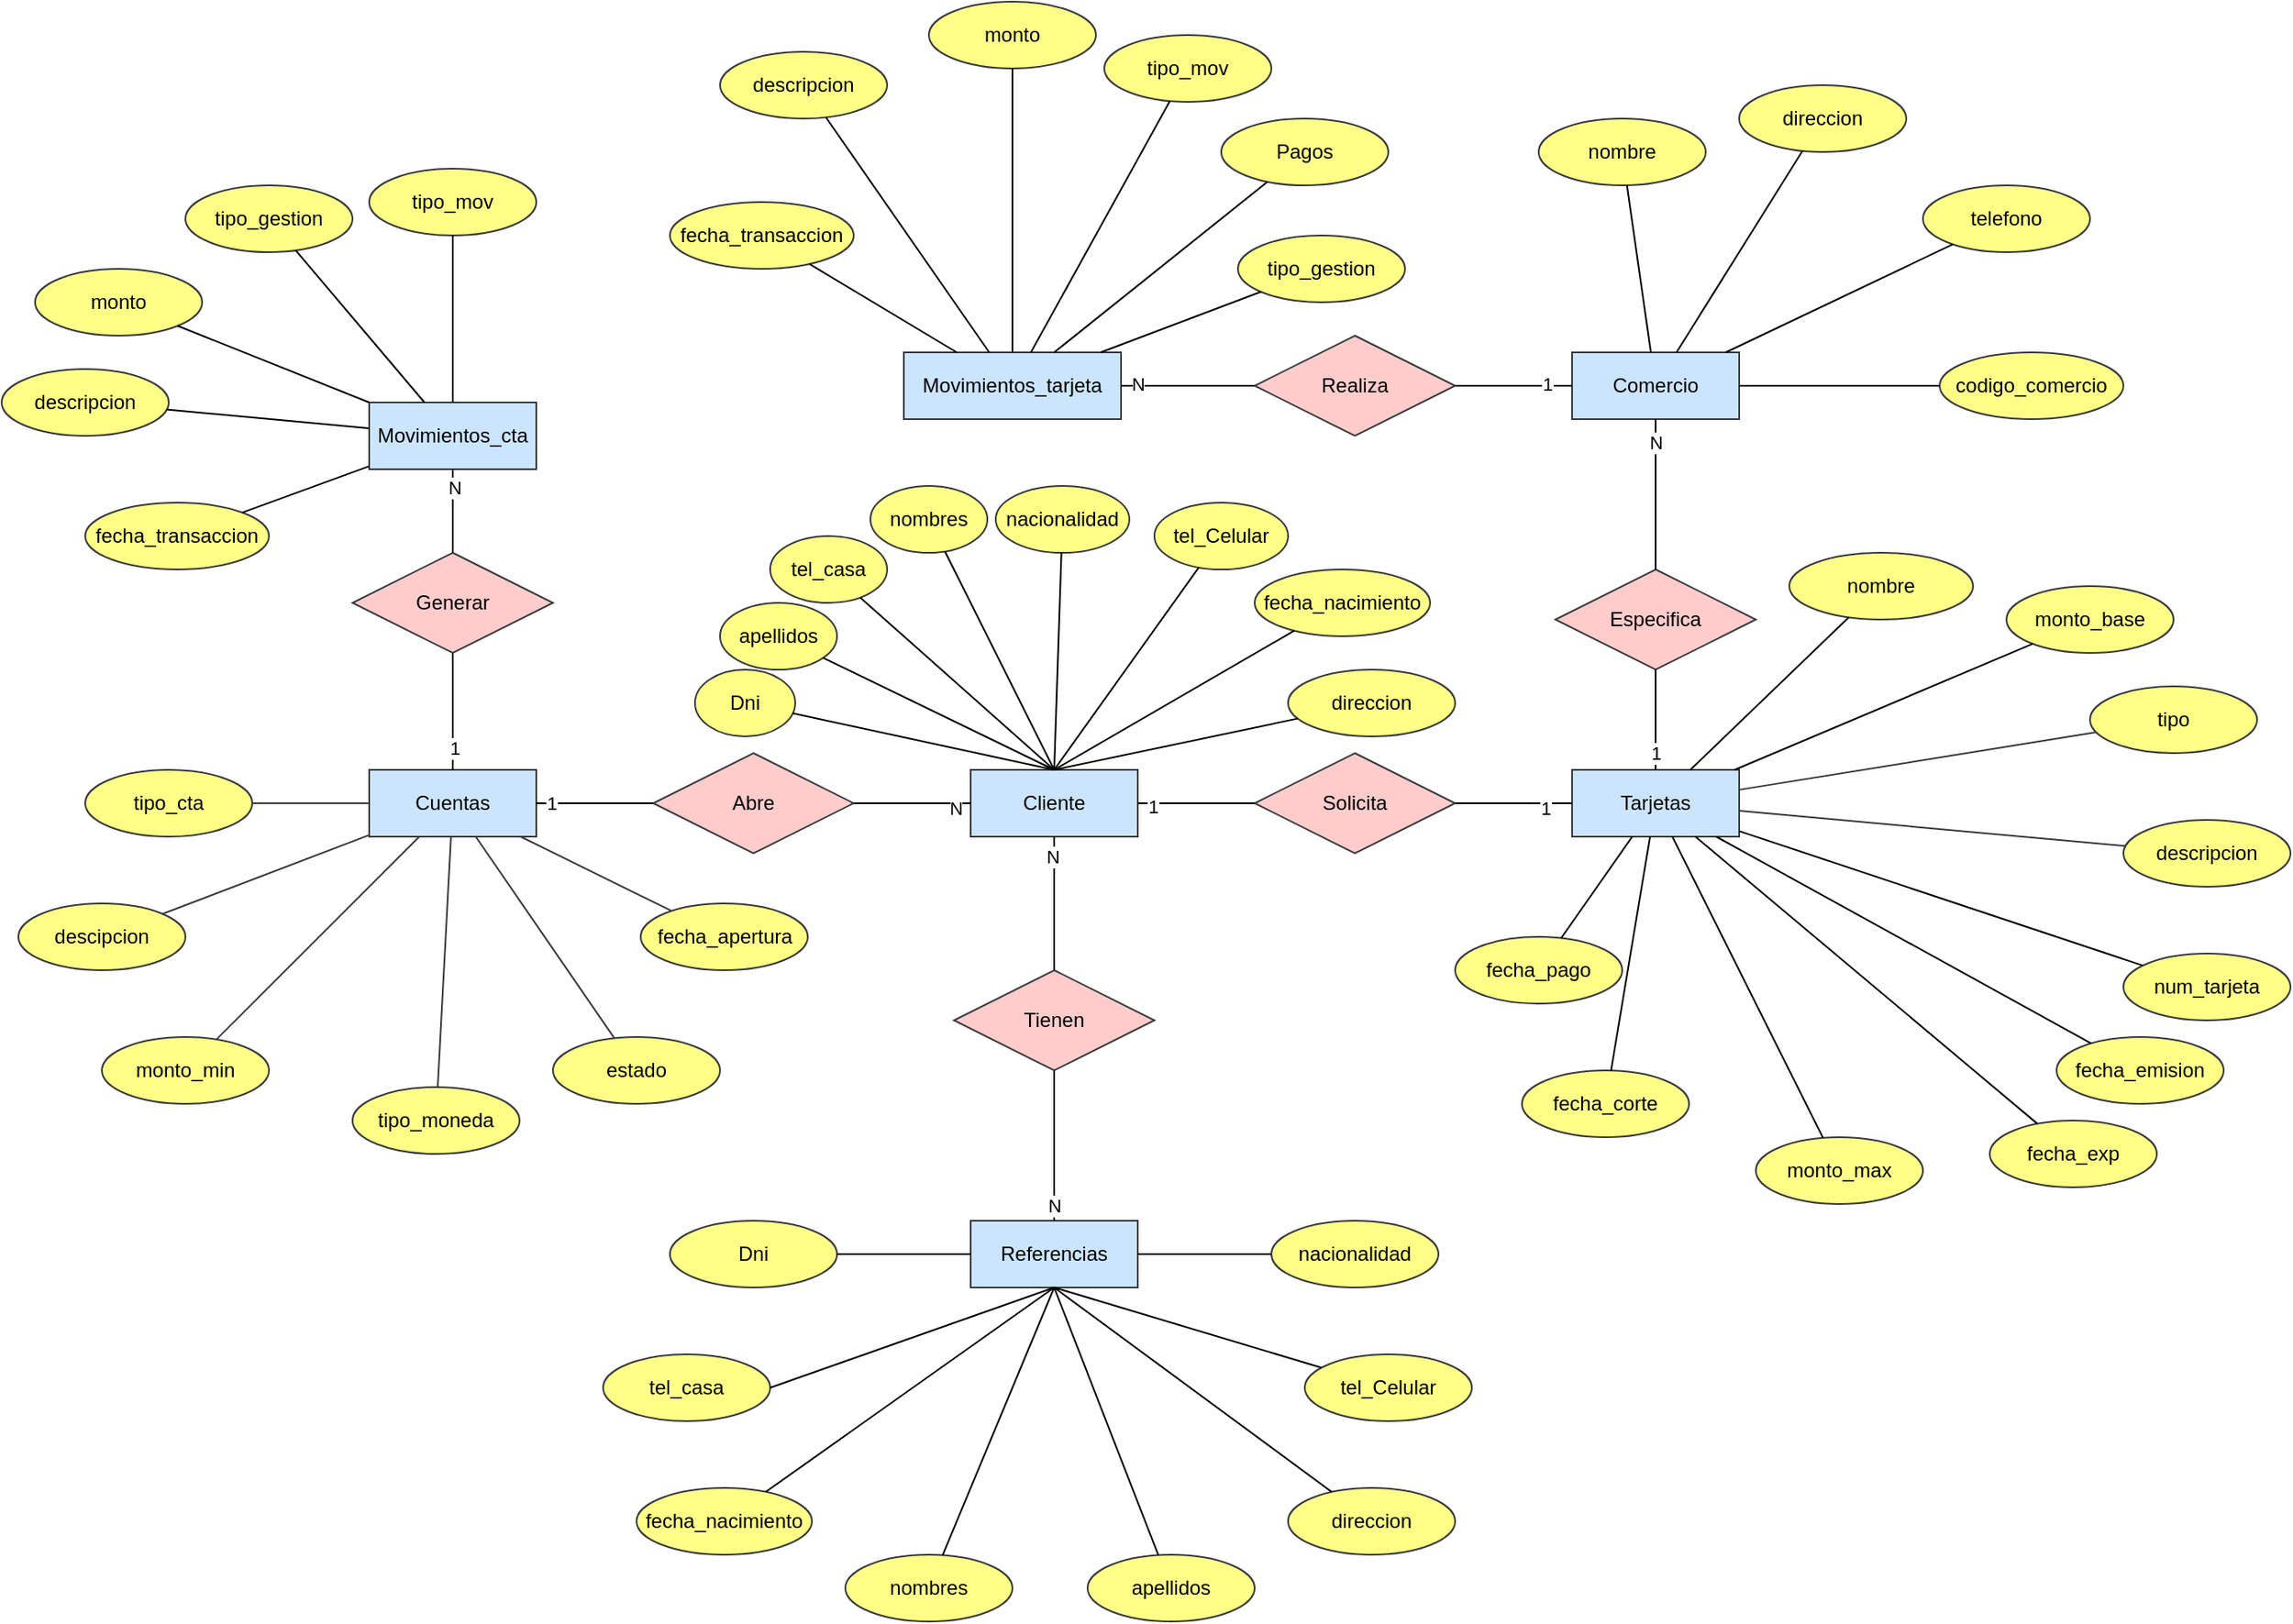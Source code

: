<mxfile version="24.7.10">
  <diagram id="R2lEEEUBdFMjLlhIrx00" name="Page-1">
    <mxGraphModel dx="2012" dy="2027" grid="1" gridSize="10" guides="1" tooltips="1" connect="1" arrows="1" fold="1" page="1" pageScale="1" pageWidth="850" pageHeight="1100" math="0" shadow="0" extFonts="Permanent Marker^https://fonts.googleapis.com/css?family=Permanent+Marker">
      <root>
        <mxCell id="0" />
        <mxCell id="1" parent="0" />
        <mxCell id="l81J1AIuOaPKeWYcrtHB-1" value="Referencias" style="whiteSpace=wrap;html=1;align=center;fillColor=#cce5ff;strokeColor=#36393d;" vertex="1" parent="1">
          <mxGeometry x="360" y="620" width="100" height="40" as="geometry" />
        </mxCell>
        <mxCell id="l81J1AIuOaPKeWYcrtHB-2" value="Comercio" style="whiteSpace=wrap;html=1;align=center;fillColor=#cce5ff;strokeColor=#36393d;" vertex="1" parent="1">
          <mxGeometry x="720" y="100" width="100" height="40" as="geometry" />
        </mxCell>
        <mxCell id="l81J1AIuOaPKeWYcrtHB-3" value="Tarjetas" style="whiteSpace=wrap;html=1;align=center;fillColor=#cce5ff;strokeColor=#36393d;" vertex="1" parent="1">
          <mxGeometry x="720" y="350" width="100" height="40" as="geometry" />
        </mxCell>
        <mxCell id="l81J1AIuOaPKeWYcrtHB-4" value="Movimientos_cta" style="whiteSpace=wrap;html=1;align=center;fillColor=#cce5ff;strokeColor=#36393d;" vertex="1" parent="1">
          <mxGeometry y="130" width="100" height="40" as="geometry" />
        </mxCell>
        <mxCell id="l81J1AIuOaPKeWYcrtHB-5" value="Cuentas" style="whiteSpace=wrap;html=1;align=center;fillColor=#cce5ff;strokeColor=#36393d;" vertex="1" parent="1">
          <mxGeometry y="350" width="100" height="40" as="geometry" />
        </mxCell>
        <mxCell id="l81J1AIuOaPKeWYcrtHB-6" value="Cliente" style="whiteSpace=wrap;html=1;align=center;fillColor=#cce5ff;strokeColor=#36393d;" vertex="1" parent="1">
          <mxGeometry x="360" y="350" width="100" height="40" as="geometry" />
        </mxCell>
        <mxCell id="l81J1AIuOaPKeWYcrtHB-7" value="Realiza" style="shape=rhombus;perimeter=rhombusPerimeter;whiteSpace=wrap;html=1;align=center;fillColor=#ffcccc;strokeColor=#36393d;" vertex="1" parent="1">
          <mxGeometry x="530" y="90" width="120" height="60" as="geometry" />
        </mxCell>
        <mxCell id="l81J1AIuOaPKeWYcrtHB-8" value="Solicita" style="shape=rhombus;perimeter=rhombusPerimeter;whiteSpace=wrap;html=1;align=center;fillColor=#ffcccc;strokeColor=#36393d;" vertex="1" parent="1">
          <mxGeometry x="530" y="340" width="120" height="60" as="geometry" />
        </mxCell>
        <mxCell id="l81J1AIuOaPKeWYcrtHB-9" value="Generar" style="shape=rhombus;perimeter=rhombusPerimeter;whiteSpace=wrap;html=1;align=center;fillColor=#ffcccc;strokeColor=#36393d;" vertex="1" parent="1">
          <mxGeometry x="-10" y="220" width="120" height="60" as="geometry" />
        </mxCell>
        <mxCell id="l81J1AIuOaPKeWYcrtHB-10" value="Especifica" style="shape=rhombus;perimeter=rhombusPerimeter;whiteSpace=wrap;html=1;align=center;fillColor=#ffcccc;strokeColor=#36393d;" vertex="1" parent="1">
          <mxGeometry x="710" y="230" width="120" height="60" as="geometry" />
        </mxCell>
        <mxCell id="l81J1AIuOaPKeWYcrtHB-12" value="Abre" style="shape=rhombus;perimeter=rhombusPerimeter;whiteSpace=wrap;html=1;align=center;fillColor=#ffcccc;strokeColor=#36393d;" vertex="1" parent="1">
          <mxGeometry x="170" y="340" width="120" height="60" as="geometry" />
        </mxCell>
        <mxCell id="l81J1AIuOaPKeWYcrtHB-13" value="Tienen" style="shape=rhombus;perimeter=rhombusPerimeter;whiteSpace=wrap;html=1;align=center;fillColor=#ffcccc;strokeColor=#36393d;" vertex="1" parent="1">
          <mxGeometry x="350" y="470" width="120" height="60" as="geometry" />
        </mxCell>
        <mxCell id="l81J1AIuOaPKeWYcrtHB-16" value="" style="endArrow=none;html=1;rounded=0;exitX=1;exitY=0.5;exitDx=0;exitDy=0;entryX=0;entryY=0.5;entryDx=0;entryDy=0;" edge="1" parent="1" source="l81J1AIuOaPKeWYcrtHB-6" target="l81J1AIuOaPKeWYcrtHB-8">
          <mxGeometry relative="1" as="geometry">
            <mxPoint x="480" y="380" as="sourcePoint" />
            <mxPoint x="640" y="380" as="targetPoint" />
          </mxGeometry>
        </mxCell>
        <mxCell id="l81J1AIuOaPKeWYcrtHB-37" value="1" style="edgeLabel;html=1;align=center;verticalAlign=middle;resizable=0;points=[];" vertex="1" connectable="0" parent="l81J1AIuOaPKeWYcrtHB-16">
          <mxGeometry x="-0.743" y="-2" relative="1" as="geometry">
            <mxPoint as="offset" />
          </mxGeometry>
        </mxCell>
        <mxCell id="l81J1AIuOaPKeWYcrtHB-17" value="" style="endArrow=none;html=1;rounded=0;exitX=0;exitY=0.5;exitDx=0;exitDy=0;entryX=1;entryY=0.5;entryDx=0;entryDy=0;" edge="1" parent="1" source="l81J1AIuOaPKeWYcrtHB-3" target="l81J1AIuOaPKeWYcrtHB-8">
          <mxGeometry relative="1" as="geometry">
            <mxPoint x="480" y="380" as="sourcePoint" />
            <mxPoint x="640" y="380" as="targetPoint" />
          </mxGeometry>
        </mxCell>
        <mxCell id="l81J1AIuOaPKeWYcrtHB-38" value="1" style="edgeLabel;html=1;align=center;verticalAlign=middle;resizable=0;points=[];" vertex="1" connectable="0" parent="l81J1AIuOaPKeWYcrtHB-17">
          <mxGeometry x="-0.528" y="3" relative="1" as="geometry">
            <mxPoint as="offset" />
          </mxGeometry>
        </mxCell>
        <mxCell id="l81J1AIuOaPKeWYcrtHB-18" value="" style="endArrow=none;html=1;rounded=0;exitX=0.5;exitY=1;exitDx=0;exitDy=0;entryX=0.5;entryY=0;entryDx=0;entryDy=0;" edge="1" parent="1" source="l81J1AIuOaPKeWYcrtHB-10" target="l81J1AIuOaPKeWYcrtHB-3">
          <mxGeometry relative="1" as="geometry">
            <mxPoint x="480" y="380" as="sourcePoint" />
            <mxPoint x="640" y="380" as="targetPoint" />
          </mxGeometry>
        </mxCell>
        <mxCell id="l81J1AIuOaPKeWYcrtHB-39" value="1" style="edgeLabel;html=1;align=center;verticalAlign=middle;resizable=0;points=[];" vertex="1" connectable="0" parent="l81J1AIuOaPKeWYcrtHB-18">
          <mxGeometry x="0.659" relative="1" as="geometry">
            <mxPoint as="offset" />
          </mxGeometry>
        </mxCell>
        <mxCell id="l81J1AIuOaPKeWYcrtHB-19" value="" style="endArrow=none;html=1;rounded=0;entryX=0.5;entryY=0;entryDx=0;entryDy=0;" edge="1" parent="1" source="l81J1AIuOaPKeWYcrtHB-2" target="l81J1AIuOaPKeWYcrtHB-10">
          <mxGeometry relative="1" as="geometry">
            <mxPoint x="800" y="200" as="sourcePoint" />
            <mxPoint x="640" y="380" as="targetPoint" />
          </mxGeometry>
        </mxCell>
        <mxCell id="l81J1AIuOaPKeWYcrtHB-40" value="N" style="edgeLabel;html=1;align=center;verticalAlign=middle;resizable=0;points=[];" vertex="1" connectable="0" parent="l81J1AIuOaPKeWYcrtHB-19">
          <mxGeometry x="-0.691" relative="1" as="geometry">
            <mxPoint as="offset" />
          </mxGeometry>
        </mxCell>
        <mxCell id="l81J1AIuOaPKeWYcrtHB-20" value="" style="endArrow=none;html=1;rounded=0;exitX=1;exitY=0.5;exitDx=0;exitDy=0;entryX=0;entryY=0.5;entryDx=0;entryDy=0;" edge="1" parent="1" source="l81J1AIuOaPKeWYcrtHB-7" target="l81J1AIuOaPKeWYcrtHB-2">
          <mxGeometry relative="1" as="geometry">
            <mxPoint x="480" y="380" as="sourcePoint" />
            <mxPoint x="690" y="170" as="targetPoint" />
          </mxGeometry>
        </mxCell>
        <mxCell id="l81J1AIuOaPKeWYcrtHB-41" value="1" style="edgeLabel;html=1;align=center;verticalAlign=middle;resizable=0;points=[];" vertex="1" connectable="0" parent="l81J1AIuOaPKeWYcrtHB-20">
          <mxGeometry x="0.576" y="1" relative="1" as="geometry">
            <mxPoint as="offset" />
          </mxGeometry>
        </mxCell>
        <mxCell id="l81J1AIuOaPKeWYcrtHB-22" value="" style="endArrow=none;html=1;rounded=0;entryX=0.5;entryY=1;entryDx=0;entryDy=0;" edge="1" parent="1" source="l81J1AIuOaPKeWYcrtHB-9" target="l81J1AIuOaPKeWYcrtHB-4">
          <mxGeometry relative="1" as="geometry">
            <mxPoint x="480" y="380" as="sourcePoint" />
            <mxPoint x="640" y="380" as="targetPoint" />
          </mxGeometry>
        </mxCell>
        <mxCell id="l81J1AIuOaPKeWYcrtHB-36" value="N" style="edgeLabel;html=1;align=center;verticalAlign=middle;resizable=0;points=[];" vertex="1" connectable="0" parent="l81J1AIuOaPKeWYcrtHB-22">
          <mxGeometry x="0.582" y="-1" relative="1" as="geometry">
            <mxPoint as="offset" />
          </mxGeometry>
        </mxCell>
        <mxCell id="l81J1AIuOaPKeWYcrtHB-23" value="" style="endArrow=none;html=1;rounded=0;exitX=0.5;exitY=1;exitDx=0;exitDy=0;entryX=0.5;entryY=0;entryDx=0;entryDy=0;" edge="1" parent="1" source="l81J1AIuOaPKeWYcrtHB-9" target="l81J1AIuOaPKeWYcrtHB-5">
          <mxGeometry relative="1" as="geometry">
            <mxPoint x="480" y="380" as="sourcePoint" />
            <mxPoint x="640" y="380" as="targetPoint" />
          </mxGeometry>
        </mxCell>
        <mxCell id="l81J1AIuOaPKeWYcrtHB-35" value="1" style="edgeLabel;html=1;align=center;verticalAlign=middle;resizable=0;points=[];" vertex="1" connectable="0" parent="l81J1AIuOaPKeWYcrtHB-23">
          <mxGeometry x="0.629" y="1" relative="1" as="geometry">
            <mxPoint as="offset" />
          </mxGeometry>
        </mxCell>
        <mxCell id="l81J1AIuOaPKeWYcrtHB-24" value="" style="endArrow=none;html=1;rounded=0;exitX=1;exitY=0.5;exitDx=0;exitDy=0;entryX=0;entryY=0.5;entryDx=0;entryDy=0;" edge="1" parent="1" source="l81J1AIuOaPKeWYcrtHB-5" target="l81J1AIuOaPKeWYcrtHB-12">
          <mxGeometry relative="1" as="geometry">
            <mxPoint x="300" y="380" as="sourcePoint" />
            <mxPoint x="460" y="380" as="targetPoint" />
          </mxGeometry>
        </mxCell>
        <mxCell id="l81J1AIuOaPKeWYcrtHB-34" value="1" style="edgeLabel;html=1;align=center;verticalAlign=middle;resizable=0;points=[];" vertex="1" connectable="0" parent="l81J1AIuOaPKeWYcrtHB-24">
          <mxGeometry x="-0.763" relative="1" as="geometry">
            <mxPoint as="offset" />
          </mxGeometry>
        </mxCell>
        <mxCell id="l81J1AIuOaPKeWYcrtHB-26" value="" style="endArrow=none;html=1;rounded=0;exitX=1;exitY=0.5;exitDx=0;exitDy=0;entryX=0;entryY=0.5;entryDx=0;entryDy=0;" edge="1" parent="1" source="l81J1AIuOaPKeWYcrtHB-12" target="l81J1AIuOaPKeWYcrtHB-6">
          <mxGeometry relative="1" as="geometry">
            <mxPoint x="440" y="290" as="sourcePoint" />
            <mxPoint x="600" y="290" as="targetPoint" />
          </mxGeometry>
        </mxCell>
        <mxCell id="l81J1AIuOaPKeWYcrtHB-33" value="N" style="edgeLabel;html=1;align=center;verticalAlign=middle;resizable=0;points=[];" vertex="1" connectable="0" parent="l81J1AIuOaPKeWYcrtHB-26">
          <mxGeometry x="0.745" y="-3" relative="1" as="geometry">
            <mxPoint as="offset" />
          </mxGeometry>
        </mxCell>
        <mxCell id="l81J1AIuOaPKeWYcrtHB-27" value="" style="endArrow=none;html=1;rounded=0;exitX=0.5;exitY=1;exitDx=0;exitDy=0;" edge="1" parent="1" source="l81J1AIuOaPKeWYcrtHB-6" target="l81J1AIuOaPKeWYcrtHB-13">
          <mxGeometry relative="1" as="geometry">
            <mxPoint x="440" y="290" as="sourcePoint" />
            <mxPoint x="600" y="290" as="targetPoint" />
          </mxGeometry>
        </mxCell>
        <mxCell id="l81J1AIuOaPKeWYcrtHB-32" value="N" style="edgeLabel;html=1;align=center;verticalAlign=middle;resizable=0;points=[];" vertex="1" connectable="0" parent="l81J1AIuOaPKeWYcrtHB-27">
          <mxGeometry x="-0.711" y="-1" relative="1" as="geometry">
            <mxPoint as="offset" />
          </mxGeometry>
        </mxCell>
        <mxCell id="l81J1AIuOaPKeWYcrtHB-28" value="" style="endArrow=none;html=1;rounded=0;exitX=0.5;exitY=1;exitDx=0;exitDy=0;entryX=0.5;entryY=0;entryDx=0;entryDy=0;" edge="1" parent="1" source="l81J1AIuOaPKeWYcrtHB-13" target="l81J1AIuOaPKeWYcrtHB-1">
          <mxGeometry relative="1" as="geometry">
            <mxPoint x="440" y="290" as="sourcePoint" />
            <mxPoint x="600" y="290" as="targetPoint" />
          </mxGeometry>
        </mxCell>
        <mxCell id="l81J1AIuOaPKeWYcrtHB-31" value="N" style="edgeLabel;html=1;align=center;verticalAlign=middle;resizable=0;points=[];" vertex="1" connectable="0" parent="l81J1AIuOaPKeWYcrtHB-28">
          <mxGeometry x="0.794" relative="1" as="geometry">
            <mxPoint as="offset" />
          </mxGeometry>
        </mxCell>
        <mxCell id="l81J1AIuOaPKeWYcrtHB-29" value="Movimientos_tarjeta" style="whiteSpace=wrap;html=1;align=center;fillColor=#cce5ff;strokeColor=#36393d;" vertex="1" parent="1">
          <mxGeometry x="320" y="100" width="130" height="40" as="geometry" />
        </mxCell>
        <mxCell id="l81J1AIuOaPKeWYcrtHB-43" value="Dni" style="ellipse;whiteSpace=wrap;html=1;align=center;fillColor=#ffff88;strokeColor=#36393d;" vertex="1" parent="1">
          <mxGeometry x="195" y="290" width="60" height="40" as="geometry" />
        </mxCell>
        <mxCell id="l81J1AIuOaPKeWYcrtHB-44" value="nacionalidad" style="ellipse;whiteSpace=wrap;html=1;align=center;fillColor=#ffff88;strokeColor=#36393d;" vertex="1" parent="1">
          <mxGeometry x="375" y="180" width="80" height="40" as="geometry" />
        </mxCell>
        <mxCell id="l81J1AIuOaPKeWYcrtHB-45" value="fecha_nacimiento" style="ellipse;whiteSpace=wrap;html=1;align=center;fillColor=#ffff88;strokeColor=#36393d;" vertex="1" parent="1">
          <mxGeometry x="530" y="230" width="105" height="40" as="geometry" />
        </mxCell>
        <mxCell id="l81J1AIuOaPKeWYcrtHB-46" value="tel_Celular" style="ellipse;whiteSpace=wrap;html=1;align=center;fillColor=#ffff88;strokeColor=#36393d;" vertex="1" parent="1">
          <mxGeometry x="470" y="190" width="80" height="40" as="geometry" />
        </mxCell>
        <mxCell id="l81J1AIuOaPKeWYcrtHB-47" value="tel_casa" style="ellipse;whiteSpace=wrap;html=1;align=center;fillColor=#ffff88;strokeColor=#36393d;" vertex="1" parent="1">
          <mxGeometry x="240" y="210" width="70" height="40" as="geometry" />
        </mxCell>
        <mxCell id="l81J1AIuOaPKeWYcrtHB-48" value="direccion" style="ellipse;whiteSpace=wrap;html=1;align=center;fillColor=#ffff88;strokeColor=#36393d;" vertex="1" parent="1">
          <mxGeometry x="550" y="290" width="100" height="40" as="geometry" />
        </mxCell>
        <mxCell id="l81J1AIuOaPKeWYcrtHB-49" value="apellidos" style="ellipse;whiteSpace=wrap;html=1;align=center;fillColor=#ffff88;strokeColor=#36393d;" vertex="1" parent="1">
          <mxGeometry x="210" y="250" width="70" height="40" as="geometry" />
        </mxCell>
        <mxCell id="l81J1AIuOaPKeWYcrtHB-50" value="nombres" style="ellipse;whiteSpace=wrap;html=1;align=center;fillColor=#ffff88;strokeColor=#36393d;" vertex="1" parent="1">
          <mxGeometry x="300" y="180" width="70" height="40" as="geometry" />
        </mxCell>
        <mxCell id="l81J1AIuOaPKeWYcrtHB-51" value="Dni" style="ellipse;whiteSpace=wrap;html=1;align=center;fillColor=#ffff88;strokeColor=#36393d;" vertex="1" parent="1">
          <mxGeometry x="180" y="620" width="100" height="40" as="geometry" />
        </mxCell>
        <mxCell id="l81J1AIuOaPKeWYcrtHB-52" value="nacionalidad" style="ellipse;whiteSpace=wrap;html=1;align=center;fillColor=#ffff88;strokeColor=#36393d;" vertex="1" parent="1">
          <mxGeometry x="540" y="620" width="100" height="40" as="geometry" />
        </mxCell>
        <mxCell id="l81J1AIuOaPKeWYcrtHB-53" value="fecha_nacimiento" style="ellipse;whiteSpace=wrap;html=1;align=center;fillColor=#ffff88;strokeColor=#36393d;" vertex="1" parent="1">
          <mxGeometry x="160" y="780" width="105" height="40" as="geometry" />
        </mxCell>
        <mxCell id="l81J1AIuOaPKeWYcrtHB-54" value="tel_Celular" style="ellipse;whiteSpace=wrap;html=1;align=center;fillColor=#ffff88;strokeColor=#36393d;" vertex="1" parent="1">
          <mxGeometry x="560" y="700" width="100" height="40" as="geometry" />
        </mxCell>
        <mxCell id="l81J1AIuOaPKeWYcrtHB-55" value="tel_casa" style="ellipse;whiteSpace=wrap;html=1;align=center;fillColor=#ffff88;strokeColor=#36393d;" vertex="1" parent="1">
          <mxGeometry x="140" y="700" width="100" height="40" as="geometry" />
        </mxCell>
        <mxCell id="l81J1AIuOaPKeWYcrtHB-56" value="direccion" style="ellipse;whiteSpace=wrap;html=1;align=center;fillColor=#ffff88;strokeColor=#36393d;" vertex="1" parent="1">
          <mxGeometry x="550" y="780" width="100" height="40" as="geometry" />
        </mxCell>
        <mxCell id="l81J1AIuOaPKeWYcrtHB-57" value="apellidos" style="ellipse;whiteSpace=wrap;html=1;align=center;fillColor=#ffff88;strokeColor=#36393d;" vertex="1" parent="1">
          <mxGeometry x="430" y="820" width="100" height="40" as="geometry" />
        </mxCell>
        <mxCell id="l81J1AIuOaPKeWYcrtHB-58" value="nombres" style="ellipse;whiteSpace=wrap;html=1;align=center;fillColor=#ffff88;strokeColor=#36393d;" vertex="1" parent="1">
          <mxGeometry x="285" y="820" width="100" height="40" as="geometry" />
        </mxCell>
        <mxCell id="l81J1AIuOaPKeWYcrtHB-59" value="" style="endArrow=none;html=1;rounded=0;exitX=1;exitY=0.5;exitDx=0;exitDy=0;" edge="1" parent="1" source="l81J1AIuOaPKeWYcrtHB-1" target="l81J1AIuOaPKeWYcrtHB-52">
          <mxGeometry relative="1" as="geometry">
            <mxPoint x="500" y="410" as="sourcePoint" />
            <mxPoint x="660" y="410" as="targetPoint" />
          </mxGeometry>
        </mxCell>
        <mxCell id="l81J1AIuOaPKeWYcrtHB-60" value="" style="endArrow=none;html=1;rounded=0;entryX=0.5;entryY=0;entryDx=0;entryDy=0;" edge="1" parent="1" source="l81J1AIuOaPKeWYcrtHB-44" target="l81J1AIuOaPKeWYcrtHB-6">
          <mxGeometry relative="1" as="geometry">
            <mxPoint x="500" y="410" as="sourcePoint" />
            <mxPoint x="660" y="410" as="targetPoint" />
          </mxGeometry>
        </mxCell>
        <mxCell id="l81J1AIuOaPKeWYcrtHB-61" value="" style="endArrow=none;html=1;rounded=0;entryX=0.5;entryY=0;entryDx=0;entryDy=0;" edge="1" parent="1" source="l81J1AIuOaPKeWYcrtHB-46" target="l81J1AIuOaPKeWYcrtHB-6">
          <mxGeometry relative="1" as="geometry">
            <mxPoint x="500" y="410" as="sourcePoint" />
            <mxPoint x="660" y="410" as="targetPoint" />
          </mxGeometry>
        </mxCell>
        <mxCell id="l81J1AIuOaPKeWYcrtHB-62" value="" style="endArrow=none;html=1;rounded=0;entryX=0.5;entryY=0;entryDx=0;entryDy=0;" edge="1" parent="1" source="l81J1AIuOaPKeWYcrtHB-48" target="l81J1AIuOaPKeWYcrtHB-6">
          <mxGeometry relative="1" as="geometry">
            <mxPoint x="500" y="410" as="sourcePoint" />
            <mxPoint x="660" y="410" as="targetPoint" />
          </mxGeometry>
        </mxCell>
        <mxCell id="l81J1AIuOaPKeWYcrtHB-63" value="" style="endArrow=none;html=1;rounded=0;entryX=0.5;entryY=0;entryDx=0;entryDy=0;" edge="1" parent="1" source="l81J1AIuOaPKeWYcrtHB-45" target="l81J1AIuOaPKeWYcrtHB-6">
          <mxGeometry relative="1" as="geometry">
            <mxPoint x="450" y="230" as="sourcePoint" />
            <mxPoint x="660" y="410" as="targetPoint" />
          </mxGeometry>
        </mxCell>
        <mxCell id="l81J1AIuOaPKeWYcrtHB-64" value="" style="endArrow=none;html=1;rounded=0;entryX=0.5;entryY=0;entryDx=0;entryDy=0;" edge="1" parent="1" source="l81J1AIuOaPKeWYcrtHB-50" target="l81J1AIuOaPKeWYcrtHB-6">
          <mxGeometry relative="1" as="geometry">
            <mxPoint x="500" y="410" as="sourcePoint" />
            <mxPoint x="660" y="410" as="targetPoint" />
          </mxGeometry>
        </mxCell>
        <mxCell id="l81J1AIuOaPKeWYcrtHB-65" value="" style="endArrow=none;html=1;rounded=0;entryX=0.5;entryY=0;entryDx=0;entryDy=0;" edge="1" parent="1" source="l81J1AIuOaPKeWYcrtHB-47" target="l81J1AIuOaPKeWYcrtHB-6">
          <mxGeometry relative="1" as="geometry">
            <mxPoint x="500" y="410" as="sourcePoint" />
            <mxPoint x="660" y="410" as="targetPoint" />
          </mxGeometry>
        </mxCell>
        <mxCell id="l81J1AIuOaPKeWYcrtHB-66" value="" style="endArrow=none;html=1;rounded=0;entryX=0.5;entryY=0;entryDx=0;entryDy=0;" edge="1" parent="1" source="l81J1AIuOaPKeWYcrtHB-49" target="l81J1AIuOaPKeWYcrtHB-6">
          <mxGeometry relative="1" as="geometry">
            <mxPoint x="500" y="410" as="sourcePoint" />
            <mxPoint x="660" y="410" as="targetPoint" />
          </mxGeometry>
        </mxCell>
        <mxCell id="l81J1AIuOaPKeWYcrtHB-67" value="" style="endArrow=none;html=1;rounded=0;entryX=0.5;entryY=0;entryDx=0;entryDy=0;" edge="1" parent="1" source="l81J1AIuOaPKeWYcrtHB-43" target="l81J1AIuOaPKeWYcrtHB-6">
          <mxGeometry relative="1" as="geometry">
            <mxPoint x="500" y="410" as="sourcePoint" />
            <mxPoint x="660" y="410" as="targetPoint" />
          </mxGeometry>
        </mxCell>
        <mxCell id="l81J1AIuOaPKeWYcrtHB-70" value="" style="endArrow=none;html=1;rounded=0;exitX=0.5;exitY=1;exitDx=0;exitDy=0;entryX=1;entryY=0.5;entryDx=0;entryDy=0;" edge="1" parent="1" source="l81J1AIuOaPKeWYcrtHB-1" target="l81J1AIuOaPKeWYcrtHB-55">
          <mxGeometry relative="1" as="geometry">
            <mxPoint x="420" y="670" as="sourcePoint" />
            <mxPoint x="552" y="655" as="targetPoint" />
          </mxGeometry>
        </mxCell>
        <mxCell id="l81J1AIuOaPKeWYcrtHB-71" value="" style="endArrow=none;html=1;rounded=0;exitX=0.5;exitY=1;exitDx=0;exitDy=0;" edge="1" parent="1" source="l81J1AIuOaPKeWYcrtHB-1" target="l81J1AIuOaPKeWYcrtHB-54">
          <mxGeometry relative="1" as="geometry">
            <mxPoint x="430" y="680" as="sourcePoint" />
            <mxPoint x="600" y="710" as="targetPoint" />
          </mxGeometry>
        </mxCell>
        <mxCell id="l81J1AIuOaPKeWYcrtHB-72" value="" style="endArrow=none;html=1;rounded=0;exitX=0.5;exitY=1;exitDx=0;exitDy=0;" edge="1" parent="1" source="l81J1AIuOaPKeWYcrtHB-1" target="l81J1AIuOaPKeWYcrtHB-58">
          <mxGeometry relative="1" as="geometry">
            <mxPoint x="440" y="690" as="sourcePoint" />
            <mxPoint x="572" y="675" as="targetPoint" />
          </mxGeometry>
        </mxCell>
        <mxCell id="l81J1AIuOaPKeWYcrtHB-73" value="" style="endArrow=none;html=1;rounded=0;exitX=0.5;exitY=1;exitDx=0;exitDy=0;" edge="1" parent="1" source="l81J1AIuOaPKeWYcrtHB-1" target="l81J1AIuOaPKeWYcrtHB-56">
          <mxGeometry relative="1" as="geometry">
            <mxPoint x="450" y="700" as="sourcePoint" />
            <mxPoint x="582" y="685" as="targetPoint" />
          </mxGeometry>
        </mxCell>
        <mxCell id="l81J1AIuOaPKeWYcrtHB-74" value="" style="endArrow=none;html=1;rounded=0;exitX=0.5;exitY=1;exitDx=0;exitDy=0;" edge="1" parent="1" source="l81J1AIuOaPKeWYcrtHB-1" target="l81J1AIuOaPKeWYcrtHB-57">
          <mxGeometry relative="1" as="geometry">
            <mxPoint x="460" y="710" as="sourcePoint" />
            <mxPoint x="592" y="695" as="targetPoint" />
          </mxGeometry>
        </mxCell>
        <mxCell id="l81J1AIuOaPKeWYcrtHB-75" value="" style="endArrow=none;html=1;rounded=0;exitX=0.5;exitY=1;exitDx=0;exitDy=0;" edge="1" parent="1" source="l81J1AIuOaPKeWYcrtHB-1" target="l81J1AIuOaPKeWYcrtHB-53">
          <mxGeometry relative="1" as="geometry">
            <mxPoint x="470" y="720" as="sourcePoint" />
            <mxPoint x="602" y="705" as="targetPoint" />
          </mxGeometry>
        </mxCell>
        <mxCell id="l81J1AIuOaPKeWYcrtHB-76" value="" style="endArrow=none;html=1;rounded=0;entryX=0;entryY=0.5;entryDx=0;entryDy=0;" edge="1" parent="1" source="l81J1AIuOaPKeWYcrtHB-51" target="l81J1AIuOaPKeWYcrtHB-1">
          <mxGeometry relative="1" as="geometry">
            <mxPoint x="480" y="730" as="sourcePoint" />
            <mxPoint x="612" y="715" as="targetPoint" />
          </mxGeometry>
        </mxCell>
        <mxCell id="l81J1AIuOaPKeWYcrtHB-77" value="tipo_cta" style="ellipse;whiteSpace=wrap;html=1;align=center;fillColor=#ffff88;strokeColor=#36393d;" vertex="1" parent="1">
          <mxGeometry x="-170" y="350" width="100" height="40" as="geometry" />
        </mxCell>
        <mxCell id="l81J1AIuOaPKeWYcrtHB-78" value="tipo_moneda" style="ellipse;whiteSpace=wrap;html=1;align=center;fillColor=#ffff88;strokeColor=#36393d;" vertex="1" parent="1">
          <mxGeometry x="-10" y="540" width="100" height="40" as="geometry" />
        </mxCell>
        <mxCell id="l81J1AIuOaPKeWYcrtHB-79" value="fecha_apertura" style="ellipse;whiteSpace=wrap;html=1;align=center;fillColor=#ffff88;strokeColor=#36393d;" vertex="1" parent="1">
          <mxGeometry x="162.5" y="430" width="100" height="40" as="geometry" />
        </mxCell>
        <mxCell id="l81J1AIuOaPKeWYcrtHB-80" value="estado" style="ellipse;whiteSpace=wrap;html=1;align=center;fillColor=#ffff88;strokeColor=#36393d;" vertex="1" parent="1">
          <mxGeometry x="110" y="510" width="100" height="40" as="geometry" />
        </mxCell>
        <mxCell id="l81J1AIuOaPKeWYcrtHB-81" value="monto_min" style="ellipse;whiteSpace=wrap;html=1;align=center;fillColor=#ffff88;strokeColor=#36393d;" vertex="1" parent="1">
          <mxGeometry x="-160" y="510" width="100" height="40" as="geometry" />
        </mxCell>
        <mxCell id="l81J1AIuOaPKeWYcrtHB-82" value="descipcion" style="ellipse;whiteSpace=wrap;html=1;align=center;fillColor=#ffff88;strokeColor=#36393d;" vertex="1" parent="1">
          <mxGeometry x="-210" y="430" width="100" height="40" as="geometry" />
        </mxCell>
        <mxCell id="l81J1AIuOaPKeWYcrtHB-84" value="" style="endArrow=none;html=1;rounded=0;exitX=1;exitY=0.5;exitDx=0;exitDy=0;entryX=0;entryY=0.5;entryDx=0;entryDy=0;" edge="1" parent="1" source="l81J1AIuOaPKeWYcrtHB-29" target="l81J1AIuOaPKeWYcrtHB-7">
          <mxGeometry relative="1" as="geometry">
            <mxPoint x="430" y="185" as="sourcePoint" />
            <mxPoint x="562" y="170" as="targetPoint" />
          </mxGeometry>
        </mxCell>
        <mxCell id="l81J1AIuOaPKeWYcrtHB-85" value="N" style="edgeLabel;html=1;align=center;verticalAlign=middle;resizable=0;points=[];" vertex="1" connectable="0" parent="l81J1AIuOaPKeWYcrtHB-84">
          <mxGeometry x="-0.754" y="1" relative="1" as="geometry">
            <mxPoint as="offset" />
          </mxGeometry>
        </mxCell>
        <mxCell id="l81J1AIuOaPKeWYcrtHB-86" value="" style="endArrow=none;html=1;rounded=0;fillColor=#ffff88;strokeColor=#36393d;" edge="1" parent="1" source="l81J1AIuOaPKeWYcrtHB-77" target="l81J1AIuOaPKeWYcrtHB-5">
          <mxGeometry relative="1" as="geometry">
            <mxPoint x="-70" y="445" as="sourcePoint" />
            <mxPoint x="62" y="430" as="targetPoint" />
          </mxGeometry>
        </mxCell>
        <mxCell id="l81J1AIuOaPKeWYcrtHB-87" value="" style="endArrow=none;html=1;rounded=0;fillColor=#ffff88;strokeColor=#36393d;" edge="1" parent="1" source="l81J1AIuOaPKeWYcrtHB-81" target="l81J1AIuOaPKeWYcrtHB-5">
          <mxGeometry relative="1" as="geometry">
            <mxPoint x="-60" y="380" as="sourcePoint" />
            <mxPoint x="10" y="380" as="targetPoint" />
          </mxGeometry>
        </mxCell>
        <mxCell id="l81J1AIuOaPKeWYcrtHB-88" value="" style="endArrow=none;html=1;rounded=0;fillColor=#ffff88;strokeColor=#36393d;" edge="1" parent="1" source="l81J1AIuOaPKeWYcrtHB-82" target="l81J1AIuOaPKeWYcrtHB-5">
          <mxGeometry relative="1" as="geometry">
            <mxPoint x="-50" y="390" as="sourcePoint" />
            <mxPoint x="20" y="390" as="targetPoint" />
          </mxGeometry>
        </mxCell>
        <mxCell id="l81J1AIuOaPKeWYcrtHB-89" value="" style="endArrow=none;html=1;rounded=0;fillColor=#ffff88;strokeColor=#36393d;" edge="1" parent="1" source="l81J1AIuOaPKeWYcrtHB-78" target="l81J1AIuOaPKeWYcrtHB-5">
          <mxGeometry relative="1" as="geometry">
            <mxPoint x="-40" y="400" as="sourcePoint" />
            <mxPoint x="30" y="400" as="targetPoint" />
          </mxGeometry>
        </mxCell>
        <mxCell id="l81J1AIuOaPKeWYcrtHB-90" value="" style="endArrow=none;html=1;rounded=0;fillColor=#ffff88;strokeColor=#36393d;" edge="1" parent="1" source="l81J1AIuOaPKeWYcrtHB-5" target="l81J1AIuOaPKeWYcrtHB-79">
          <mxGeometry relative="1" as="geometry">
            <mxPoint x="10" y="400" as="sourcePoint" />
            <mxPoint x="40" y="410" as="targetPoint" />
          </mxGeometry>
        </mxCell>
        <mxCell id="l81J1AIuOaPKeWYcrtHB-91" value="" style="endArrow=none;html=1;rounded=0;fillColor=#ffff88;strokeColor=#36393d;" edge="1" parent="1" source="l81J1AIuOaPKeWYcrtHB-5" target="l81J1AIuOaPKeWYcrtHB-80">
          <mxGeometry relative="1" as="geometry">
            <mxPoint x="-20" y="420" as="sourcePoint" />
            <mxPoint x="50" y="420" as="targetPoint" />
          </mxGeometry>
        </mxCell>
        <mxCell id="l81J1AIuOaPKeWYcrtHB-92" value="tipo_gestion" style="ellipse;whiteSpace=wrap;html=1;align=center;fillColor=#ffff88;strokeColor=#36393d;" vertex="1" parent="1">
          <mxGeometry x="-110" width="100" height="40" as="geometry" />
        </mxCell>
        <mxCell id="l81J1AIuOaPKeWYcrtHB-93" value="monto" style="ellipse;whiteSpace=wrap;html=1;align=center;fillColor=#ffff88;strokeColor=#36393d;" vertex="1" parent="1">
          <mxGeometry x="-200" y="50" width="100" height="40" as="geometry" />
        </mxCell>
        <mxCell id="l81J1AIuOaPKeWYcrtHB-94" value="descripcion" style="ellipse;whiteSpace=wrap;html=1;align=center;fillColor=#ffff88;strokeColor=#36393d;" vertex="1" parent="1">
          <mxGeometry x="-220" y="110" width="100" height="40" as="geometry" />
        </mxCell>
        <mxCell id="l81J1AIuOaPKeWYcrtHB-95" value="fecha_transaccion" style="ellipse;whiteSpace=wrap;html=1;align=center;fillColor=#ffff88;strokeColor=#36393d;" vertex="1" parent="1">
          <mxGeometry x="-170" y="190" width="110" height="40" as="geometry" />
        </mxCell>
        <mxCell id="l81J1AIuOaPKeWYcrtHB-96" value="tipo_mov" style="ellipse;whiteSpace=wrap;html=1;align=center;fillColor=#ffff88;strokeColor=#36393d;" vertex="1" parent="1">
          <mxGeometry y="-10" width="100" height="40" as="geometry" />
        </mxCell>
        <mxCell id="l81J1AIuOaPKeWYcrtHB-97" value="monto" style="ellipse;whiteSpace=wrap;html=1;align=center;fillColor=#ffff88;strokeColor=#36393d;" vertex="1" parent="1">
          <mxGeometry x="335" y="-110" width="100" height="40" as="geometry" />
        </mxCell>
        <mxCell id="l81J1AIuOaPKeWYcrtHB-98" value="descripcion" style="ellipse;whiteSpace=wrap;html=1;align=center;fillColor=#ffff88;strokeColor=#36393d;" vertex="1" parent="1">
          <mxGeometry x="210" y="-80" width="100" height="40" as="geometry" />
        </mxCell>
        <mxCell id="l81J1AIuOaPKeWYcrtHB-99" value="fecha_transaccion" style="ellipse;whiteSpace=wrap;html=1;align=center;fillColor=#ffff88;strokeColor=#36393d;" vertex="1" parent="1">
          <mxGeometry x="180" y="10" width="110" height="40" as="geometry" />
        </mxCell>
        <mxCell id="l81J1AIuOaPKeWYcrtHB-100" value="tipo_gestion" style="ellipse;whiteSpace=wrap;html=1;align=center;fillColor=#ffff88;strokeColor=#36393d;" vertex="1" parent="1">
          <mxGeometry x="520" y="30" width="100" height="40" as="geometry" />
        </mxCell>
        <mxCell id="l81J1AIuOaPKeWYcrtHB-101" value="tipo_mov" style="ellipse;whiteSpace=wrap;html=1;align=center;fillColor=#ffff88;strokeColor=#36393d;" vertex="1" parent="1">
          <mxGeometry x="440" y="-90" width="100" height="40" as="geometry" />
        </mxCell>
        <mxCell id="l81J1AIuOaPKeWYcrtHB-102" value="" style="endArrow=none;html=1;rounded=0;" edge="1" parent="1" source="l81J1AIuOaPKeWYcrtHB-92" target="l81J1AIuOaPKeWYcrtHB-4">
          <mxGeometry relative="1" as="geometry">
            <mxPoint x="-70" y="80" as="sourcePoint" />
            <mxPoint y="80" as="targetPoint" />
          </mxGeometry>
        </mxCell>
        <mxCell id="l81J1AIuOaPKeWYcrtHB-103" value="" style="endArrow=none;html=1;rounded=0;" edge="1" parent="1" source="l81J1AIuOaPKeWYcrtHB-93" target="l81J1AIuOaPKeWYcrtHB-4">
          <mxGeometry relative="1" as="geometry">
            <mxPoint x="-34" y="49" as="sourcePoint" />
            <mxPoint x="43" y="140" as="targetPoint" />
          </mxGeometry>
        </mxCell>
        <mxCell id="l81J1AIuOaPKeWYcrtHB-104" value="" style="endArrow=none;html=1;rounded=0;" edge="1" parent="1" source="l81J1AIuOaPKeWYcrtHB-96" target="l81J1AIuOaPKeWYcrtHB-4">
          <mxGeometry relative="1" as="geometry">
            <mxPoint x="-24" y="59" as="sourcePoint" />
            <mxPoint x="53" y="150" as="targetPoint" />
          </mxGeometry>
        </mxCell>
        <mxCell id="l81J1AIuOaPKeWYcrtHB-105" value="" style="endArrow=none;html=1;rounded=0;" edge="1" parent="1" source="l81J1AIuOaPKeWYcrtHB-94" target="l81J1AIuOaPKeWYcrtHB-4">
          <mxGeometry relative="1" as="geometry">
            <mxPoint x="-14" y="69" as="sourcePoint" />
            <mxPoint x="63" y="160" as="targetPoint" />
          </mxGeometry>
        </mxCell>
        <mxCell id="l81J1AIuOaPKeWYcrtHB-106" value="" style="endArrow=none;html=1;rounded=0;" edge="1" parent="1" source="l81J1AIuOaPKeWYcrtHB-95" target="l81J1AIuOaPKeWYcrtHB-4">
          <mxGeometry relative="1" as="geometry">
            <mxPoint x="-4" y="79" as="sourcePoint" />
            <mxPoint x="73" y="170" as="targetPoint" />
          </mxGeometry>
        </mxCell>
        <mxCell id="l81J1AIuOaPKeWYcrtHB-107" style="edgeStyle=orthogonalEdgeStyle;rounded=0;orthogonalLoop=1;jettySize=auto;html=1;exitX=0.5;exitY=1;exitDx=0;exitDy=0;fillColor=#ffff88;strokeColor=#36393d;" edge="1" parent="1" source="l81J1AIuOaPKeWYcrtHB-97" target="l81J1AIuOaPKeWYcrtHB-97">
          <mxGeometry relative="1" as="geometry" />
        </mxCell>
        <mxCell id="l81J1AIuOaPKeWYcrtHB-109" value="" style="endArrow=none;html=1;rounded=0;" edge="1" parent="1" source="l81J1AIuOaPKeWYcrtHB-97" target="l81J1AIuOaPKeWYcrtHB-29">
          <mxGeometry relative="1" as="geometry">
            <mxPoint x="423.5" y="-50.5" as="sourcePoint" />
            <mxPoint x="336.5" y="70.5" as="targetPoint" />
          </mxGeometry>
        </mxCell>
        <mxCell id="l81J1AIuOaPKeWYcrtHB-110" value="" style="endArrow=none;html=1;rounded=0;" edge="1" parent="1" source="l81J1AIuOaPKeWYcrtHB-101" target="l81J1AIuOaPKeWYcrtHB-29">
          <mxGeometry relative="1" as="geometry">
            <mxPoint x="390" y="-60" as="sourcePoint" />
            <mxPoint x="400" y="110" as="targetPoint" />
          </mxGeometry>
        </mxCell>
        <mxCell id="l81J1AIuOaPKeWYcrtHB-111" value="" style="endArrow=none;html=1;rounded=0;" edge="1" parent="1" source="l81J1AIuOaPKeWYcrtHB-100" target="l81J1AIuOaPKeWYcrtHB-29">
          <mxGeometry relative="1" as="geometry">
            <mxPoint x="489" y="-40" as="sourcePoint" />
            <mxPoint x="406" y="110" as="targetPoint" />
          </mxGeometry>
        </mxCell>
        <mxCell id="l81J1AIuOaPKeWYcrtHB-112" value="" style="endArrow=none;html=1;rounded=0;" edge="1" parent="1" source="l81J1AIuOaPKeWYcrtHB-98" target="l81J1AIuOaPKeWYcrtHB-29">
          <mxGeometry relative="1" as="geometry">
            <mxPoint x="499" y="-30" as="sourcePoint" />
            <mxPoint x="416" y="120" as="targetPoint" />
          </mxGeometry>
        </mxCell>
        <mxCell id="l81J1AIuOaPKeWYcrtHB-113" value="" style="endArrow=none;html=1;rounded=0;" edge="1" parent="1" source="l81J1AIuOaPKeWYcrtHB-99" target="l81J1AIuOaPKeWYcrtHB-29">
          <mxGeometry relative="1" as="geometry">
            <mxPoint x="509" y="-20" as="sourcePoint" />
            <mxPoint x="426" y="130" as="targetPoint" />
          </mxGeometry>
        </mxCell>
        <mxCell id="l81J1AIuOaPKeWYcrtHB-114" value="Pagos" style="ellipse;whiteSpace=wrap;html=1;align=center;fillColor=#ffff88;strokeColor=#36393d;" vertex="1" parent="1">
          <mxGeometry x="510" y="-40" width="100" height="40" as="geometry" />
        </mxCell>
        <mxCell id="l81J1AIuOaPKeWYcrtHB-115" value="" style="endArrow=none;html=1;rounded=0;" edge="1" parent="1" source="l81J1AIuOaPKeWYcrtHB-114" target="l81J1AIuOaPKeWYcrtHB-29">
          <mxGeometry relative="1" as="geometry">
            <mxPoint x="489" y="-40" as="sourcePoint" />
            <mxPoint x="406" y="110" as="targetPoint" />
          </mxGeometry>
        </mxCell>
        <mxCell id="l81J1AIuOaPKeWYcrtHB-116" value="direccion" style="ellipse;whiteSpace=wrap;html=1;align=center;fillColor=#ffff88;strokeColor=#36393d;" vertex="1" parent="1">
          <mxGeometry x="820" y="-60" width="100" height="40" as="geometry" />
        </mxCell>
        <mxCell id="l81J1AIuOaPKeWYcrtHB-117" value="nombre" style="ellipse;whiteSpace=wrap;html=1;align=center;fillColor=#ffff88;strokeColor=#36393d;" vertex="1" parent="1">
          <mxGeometry x="700" y="-40" width="100" height="40" as="geometry" />
        </mxCell>
        <mxCell id="l81J1AIuOaPKeWYcrtHB-118" value="telefono" style="ellipse;whiteSpace=wrap;html=1;align=center;fillColor=#ffff88;strokeColor=#36393d;" vertex="1" parent="1">
          <mxGeometry x="930" width="100" height="40" as="geometry" />
        </mxCell>
        <mxCell id="l81J1AIuOaPKeWYcrtHB-119" style="edgeStyle=orthogonalEdgeStyle;rounded=0;orthogonalLoop=1;jettySize=auto;html=1;exitX=0.5;exitY=1;exitDx=0;exitDy=0;fillColor=#ffff88;strokeColor=#36393d;" edge="1" parent="1" source="l81J1AIuOaPKeWYcrtHB-116" target="l81J1AIuOaPKeWYcrtHB-116">
          <mxGeometry relative="1" as="geometry" />
        </mxCell>
        <mxCell id="l81J1AIuOaPKeWYcrtHB-120" value="codigo_comercio" style="ellipse;whiteSpace=wrap;html=1;align=center;fillColor=#ffff88;strokeColor=#36393d;" vertex="1" parent="1">
          <mxGeometry x="940" y="100" width="110" height="40" as="geometry" />
        </mxCell>
        <mxCell id="l81J1AIuOaPKeWYcrtHB-121" value="" style="endArrow=none;html=1;rounded=0;" edge="1" parent="1" source="l81J1AIuOaPKeWYcrtHB-117" target="l81J1AIuOaPKeWYcrtHB-2">
          <mxGeometry relative="1" as="geometry">
            <mxPoint x="548" y="8" as="sourcePoint" />
            <mxPoint x="420" y="110" as="targetPoint" />
          </mxGeometry>
        </mxCell>
        <mxCell id="l81J1AIuOaPKeWYcrtHB-122" value="" style="endArrow=none;html=1;rounded=0;" edge="1" parent="1" source="l81J1AIuOaPKeWYcrtHB-116" target="l81J1AIuOaPKeWYcrtHB-2">
          <mxGeometry relative="1" as="geometry">
            <mxPoint x="763" y="10" as="sourcePoint" />
            <mxPoint x="777" y="110" as="targetPoint" />
          </mxGeometry>
        </mxCell>
        <mxCell id="l81J1AIuOaPKeWYcrtHB-123" value="" style="endArrow=none;html=1;rounded=0;" edge="1" parent="1" source="l81J1AIuOaPKeWYcrtHB-118" target="l81J1AIuOaPKeWYcrtHB-2">
          <mxGeometry relative="1" as="geometry">
            <mxPoint x="773" y="20" as="sourcePoint" />
            <mxPoint x="787" y="130" as="targetPoint" />
          </mxGeometry>
        </mxCell>
        <mxCell id="l81J1AIuOaPKeWYcrtHB-124" value="" style="endArrow=none;html=1;rounded=0;" edge="1" parent="1" source="l81J1AIuOaPKeWYcrtHB-120" target="l81J1AIuOaPKeWYcrtHB-2">
          <mxGeometry relative="1" as="geometry">
            <mxPoint x="783" y="30" as="sourcePoint" />
            <mxPoint x="797" y="130" as="targetPoint" />
          </mxGeometry>
        </mxCell>
        <mxCell id="l81J1AIuOaPKeWYcrtHB-125" value="monto_base" style="ellipse;whiteSpace=wrap;html=1;align=center;fillColor=#ffff88;strokeColor=#36393d;" vertex="1" parent="1">
          <mxGeometry x="980" y="240" width="100" height="40" as="geometry" />
        </mxCell>
        <mxCell id="l81J1AIuOaPKeWYcrtHB-126" value="fecha_exp" style="ellipse;whiteSpace=wrap;html=1;align=center;fillColor=#ffff88;strokeColor=#36393d;" vertex="1" parent="1">
          <mxGeometry x="970" y="560" width="100" height="40" as="geometry" />
        </mxCell>
        <mxCell id="l81J1AIuOaPKeWYcrtHB-127" value="nombre" style="ellipse;whiteSpace=wrap;html=1;align=center;fillColor=#ffff88;strokeColor=#36393d;" vertex="1" parent="1">
          <mxGeometry x="850" y="220" width="110" height="40" as="geometry" />
        </mxCell>
        <mxCell id="l81J1AIuOaPKeWYcrtHB-128" value="num_tarjeta" style="ellipse;whiteSpace=wrap;html=1;align=center;fillColor=#ffff88;strokeColor=#36393d;" vertex="1" parent="1">
          <mxGeometry x="1050" y="460" width="100" height="40" as="geometry" />
        </mxCell>
        <mxCell id="l81J1AIuOaPKeWYcrtHB-129" value="tipo" style="ellipse;whiteSpace=wrap;html=1;align=center;fillColor=#ffff88;strokeColor=#36393d;" vertex="1" parent="1">
          <mxGeometry x="1030" y="300" width="100" height="40" as="geometry" />
        </mxCell>
        <mxCell id="l81J1AIuOaPKeWYcrtHB-130" style="edgeStyle=orthogonalEdgeStyle;rounded=0;orthogonalLoop=1;jettySize=auto;html=1;exitX=0.5;exitY=1;exitDx=0;exitDy=0;fillColor=#ffff88;strokeColor=#36393d;" edge="1" parent="1" source="l81J1AIuOaPKeWYcrtHB-125" target="l81J1AIuOaPKeWYcrtHB-125">
          <mxGeometry relative="1" as="geometry" />
        </mxCell>
        <mxCell id="l81J1AIuOaPKeWYcrtHB-131" value="descripcion" style="ellipse;whiteSpace=wrap;html=1;align=center;fillColor=#ffff88;strokeColor=#36393d;" vertex="1" parent="1">
          <mxGeometry x="1050" y="380" width="100" height="40" as="geometry" />
        </mxCell>
        <mxCell id="l81J1AIuOaPKeWYcrtHB-132" value="fecha_corte" style="ellipse;whiteSpace=wrap;html=1;align=center;fillColor=#ffff88;strokeColor=#36393d;" vertex="1" parent="1">
          <mxGeometry x="690" y="530" width="100" height="40" as="geometry" />
        </mxCell>
        <mxCell id="l81J1AIuOaPKeWYcrtHB-133" value="monto_max" style="ellipse;whiteSpace=wrap;html=1;align=center;fillColor=#ffff88;strokeColor=#36393d;" vertex="1" parent="1">
          <mxGeometry x="830" y="570" width="100" height="40" as="geometry" />
        </mxCell>
        <mxCell id="l81J1AIuOaPKeWYcrtHB-134" value="fecha_pago" style="ellipse;whiteSpace=wrap;html=1;align=center;fillColor=#ffff88;strokeColor=#36393d;" vertex="1" parent="1">
          <mxGeometry x="650" y="450" width="100" height="40" as="geometry" />
        </mxCell>
        <mxCell id="l81J1AIuOaPKeWYcrtHB-135" value="fecha_emision" style="ellipse;whiteSpace=wrap;html=1;align=center;fillColor=#ffff88;strokeColor=#36393d;" vertex="1" parent="1">
          <mxGeometry x="1010" y="510" width="100" height="40" as="geometry" />
        </mxCell>
        <mxCell id="l81J1AIuOaPKeWYcrtHB-136" value="" style="endArrow=none;html=1;rounded=0;" edge="1" parent="1" source="l81J1AIuOaPKeWYcrtHB-3" target="l81J1AIuOaPKeWYcrtHB-134">
          <mxGeometry relative="1" as="geometry">
            <mxPoint x="660" y="470" as="sourcePoint" />
            <mxPoint x="820" y="470" as="targetPoint" />
          </mxGeometry>
        </mxCell>
        <mxCell id="l81J1AIuOaPKeWYcrtHB-137" value="" style="endArrow=none;html=1;rounded=0;fillColor=#f9f7ed;strokeColor=#36393d;" edge="1" parent="1" source="l81J1AIuOaPKeWYcrtHB-3" target="l81J1AIuOaPKeWYcrtHB-131">
          <mxGeometry relative="1" as="geometry">
            <mxPoint x="766" y="400" as="sourcePoint" />
            <mxPoint x="723" y="461" as="targetPoint" />
          </mxGeometry>
        </mxCell>
        <mxCell id="l81J1AIuOaPKeWYcrtHB-138" value="" style="endArrow=none;html=1;rounded=0;" edge="1" parent="1" source="l81J1AIuOaPKeWYcrtHB-3" target="l81J1AIuOaPKeWYcrtHB-135">
          <mxGeometry relative="1" as="geometry">
            <mxPoint x="776" y="410" as="sourcePoint" />
            <mxPoint x="733" y="471" as="targetPoint" />
          </mxGeometry>
        </mxCell>
        <mxCell id="l81J1AIuOaPKeWYcrtHB-139" value="" style="endArrow=none;html=1;rounded=0;" edge="1" parent="1" source="l81J1AIuOaPKeWYcrtHB-3" target="l81J1AIuOaPKeWYcrtHB-128">
          <mxGeometry relative="1" as="geometry">
            <mxPoint x="786" y="420" as="sourcePoint" />
            <mxPoint x="743" y="481" as="targetPoint" />
          </mxGeometry>
        </mxCell>
        <mxCell id="l81J1AIuOaPKeWYcrtHB-140" value="" style="endArrow=none;html=1;rounded=0;" edge="1" parent="1" source="l81J1AIuOaPKeWYcrtHB-3" target="l81J1AIuOaPKeWYcrtHB-126">
          <mxGeometry relative="1" as="geometry">
            <mxPoint x="796" y="430" as="sourcePoint" />
            <mxPoint x="753" y="491" as="targetPoint" />
          </mxGeometry>
        </mxCell>
        <mxCell id="l81J1AIuOaPKeWYcrtHB-141" value="" style="endArrow=none;html=1;rounded=0;" edge="1" parent="1" source="l81J1AIuOaPKeWYcrtHB-3" target="l81J1AIuOaPKeWYcrtHB-133">
          <mxGeometry relative="1" as="geometry">
            <mxPoint x="806" y="440" as="sourcePoint" />
            <mxPoint x="763" y="501" as="targetPoint" />
          </mxGeometry>
        </mxCell>
        <mxCell id="l81J1AIuOaPKeWYcrtHB-142" value="" style="endArrow=none;html=1;rounded=0;" edge="1" parent="1" source="l81J1AIuOaPKeWYcrtHB-3" target="l81J1AIuOaPKeWYcrtHB-132">
          <mxGeometry relative="1" as="geometry">
            <mxPoint x="816" y="450" as="sourcePoint" />
            <mxPoint x="773" y="511" as="targetPoint" />
          </mxGeometry>
        </mxCell>
        <mxCell id="l81J1AIuOaPKeWYcrtHB-143" value="" style="endArrow=none;html=1;rounded=0;fillColor=#f9f7ed;strokeColor=#36393d;" edge="1" parent="1" source="l81J1AIuOaPKeWYcrtHB-3" target="l81J1AIuOaPKeWYcrtHB-129">
          <mxGeometry relative="1" as="geometry">
            <mxPoint x="830" y="385" as="sourcePoint" />
            <mxPoint x="1061" y="406" as="targetPoint" />
          </mxGeometry>
        </mxCell>
        <mxCell id="l81J1AIuOaPKeWYcrtHB-144" value="" style="endArrow=none;html=1;rounded=0;" edge="1" parent="1" source="l81J1AIuOaPKeWYcrtHB-3" target="l81J1AIuOaPKeWYcrtHB-125">
          <mxGeometry relative="1" as="geometry">
            <mxPoint x="840" y="395" as="sourcePoint" />
            <mxPoint x="1071" y="416" as="targetPoint" />
          </mxGeometry>
        </mxCell>
        <mxCell id="l81J1AIuOaPKeWYcrtHB-145" value="" style="endArrow=none;html=1;rounded=0;" edge="1" parent="1" source="l81J1AIuOaPKeWYcrtHB-3" target="l81J1AIuOaPKeWYcrtHB-127">
          <mxGeometry relative="1" as="geometry">
            <mxPoint x="850" y="405" as="sourcePoint" />
            <mxPoint x="1081" y="426" as="targetPoint" />
          </mxGeometry>
        </mxCell>
      </root>
    </mxGraphModel>
  </diagram>
</mxfile>
